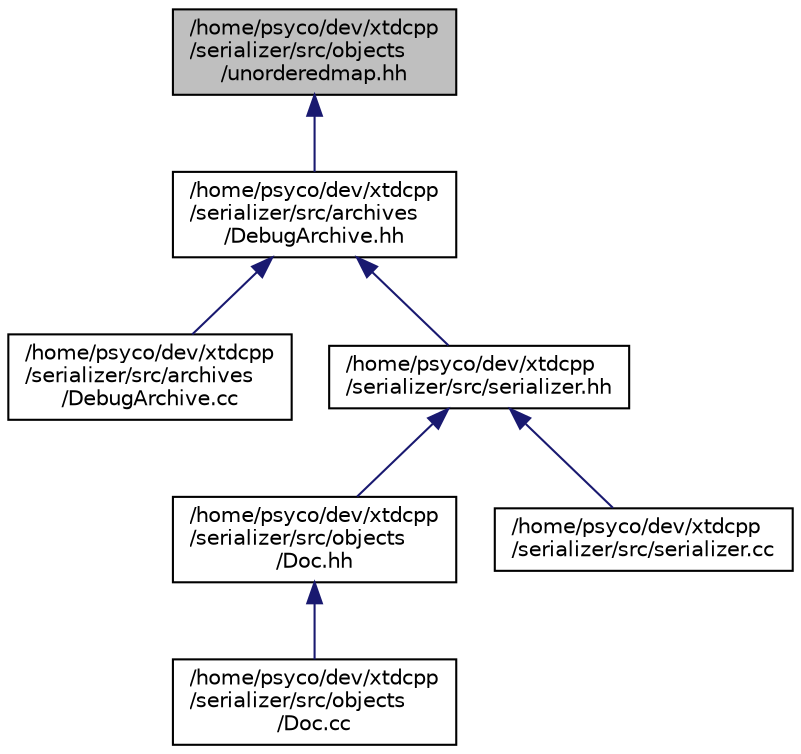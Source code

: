 digraph "/home/psyco/dev/xtdcpp/serializer/src/objects/unorderedmap.hh"
{
  edge [fontname="Helvetica",fontsize="10",labelfontname="Helvetica",labelfontsize="10"];
  node [fontname="Helvetica",fontsize="10",shape=record];
  Node1 [label="/home/psyco/dev/xtdcpp\l/serializer/src/objects\l/unorderedmap.hh",height=0.2,width=0.4,color="black", fillcolor="grey75", style="filled", fontcolor="black"];
  Node1 -> Node2 [dir="back",color="midnightblue",fontsize="10",style="solid",fontname="Helvetica"];
  Node2 [label="/home/psyco/dev/xtdcpp\l/serializer/src/archives\l/DebugArchive.hh",height=0.2,width=0.4,color="black", fillcolor="white", style="filled",URL="$DebugArchive_8hh.html"];
  Node2 -> Node3 [dir="back",color="midnightblue",fontsize="10",style="solid",fontname="Helvetica"];
  Node3 [label="/home/psyco/dev/xtdcpp\l/serializer/src/archives\l/DebugArchive.cc",height=0.2,width=0.4,color="black", fillcolor="white", style="filled",URL="$DebugArchive_8cc.html"];
  Node2 -> Node4 [dir="back",color="midnightblue",fontsize="10",style="solid",fontname="Helvetica"];
  Node4 [label="/home/psyco/dev/xtdcpp\l/serializer/src/serializer.hh",height=0.2,width=0.4,color="black", fillcolor="white", style="filled",URL="$serializer_8hh.html"];
  Node4 -> Node5 [dir="back",color="midnightblue",fontsize="10",style="solid",fontname="Helvetica"];
  Node5 [label="/home/psyco/dev/xtdcpp\l/serializer/src/objects\l/Doc.hh",height=0.2,width=0.4,color="black", fillcolor="white", style="filled",URL="$Doc_8hh.html"];
  Node5 -> Node6 [dir="back",color="midnightblue",fontsize="10",style="solid",fontname="Helvetica"];
  Node6 [label="/home/psyco/dev/xtdcpp\l/serializer/src/objects\l/Doc.cc",height=0.2,width=0.4,color="black", fillcolor="white", style="filled",URL="$Doc_8cc.html"];
  Node4 -> Node7 [dir="back",color="midnightblue",fontsize="10",style="solid",fontname="Helvetica"];
  Node7 [label="/home/psyco/dev/xtdcpp\l/serializer/src/serializer.cc",height=0.2,width=0.4,color="black", fillcolor="white", style="filled",URL="$serializer_8cc.html"];
}

